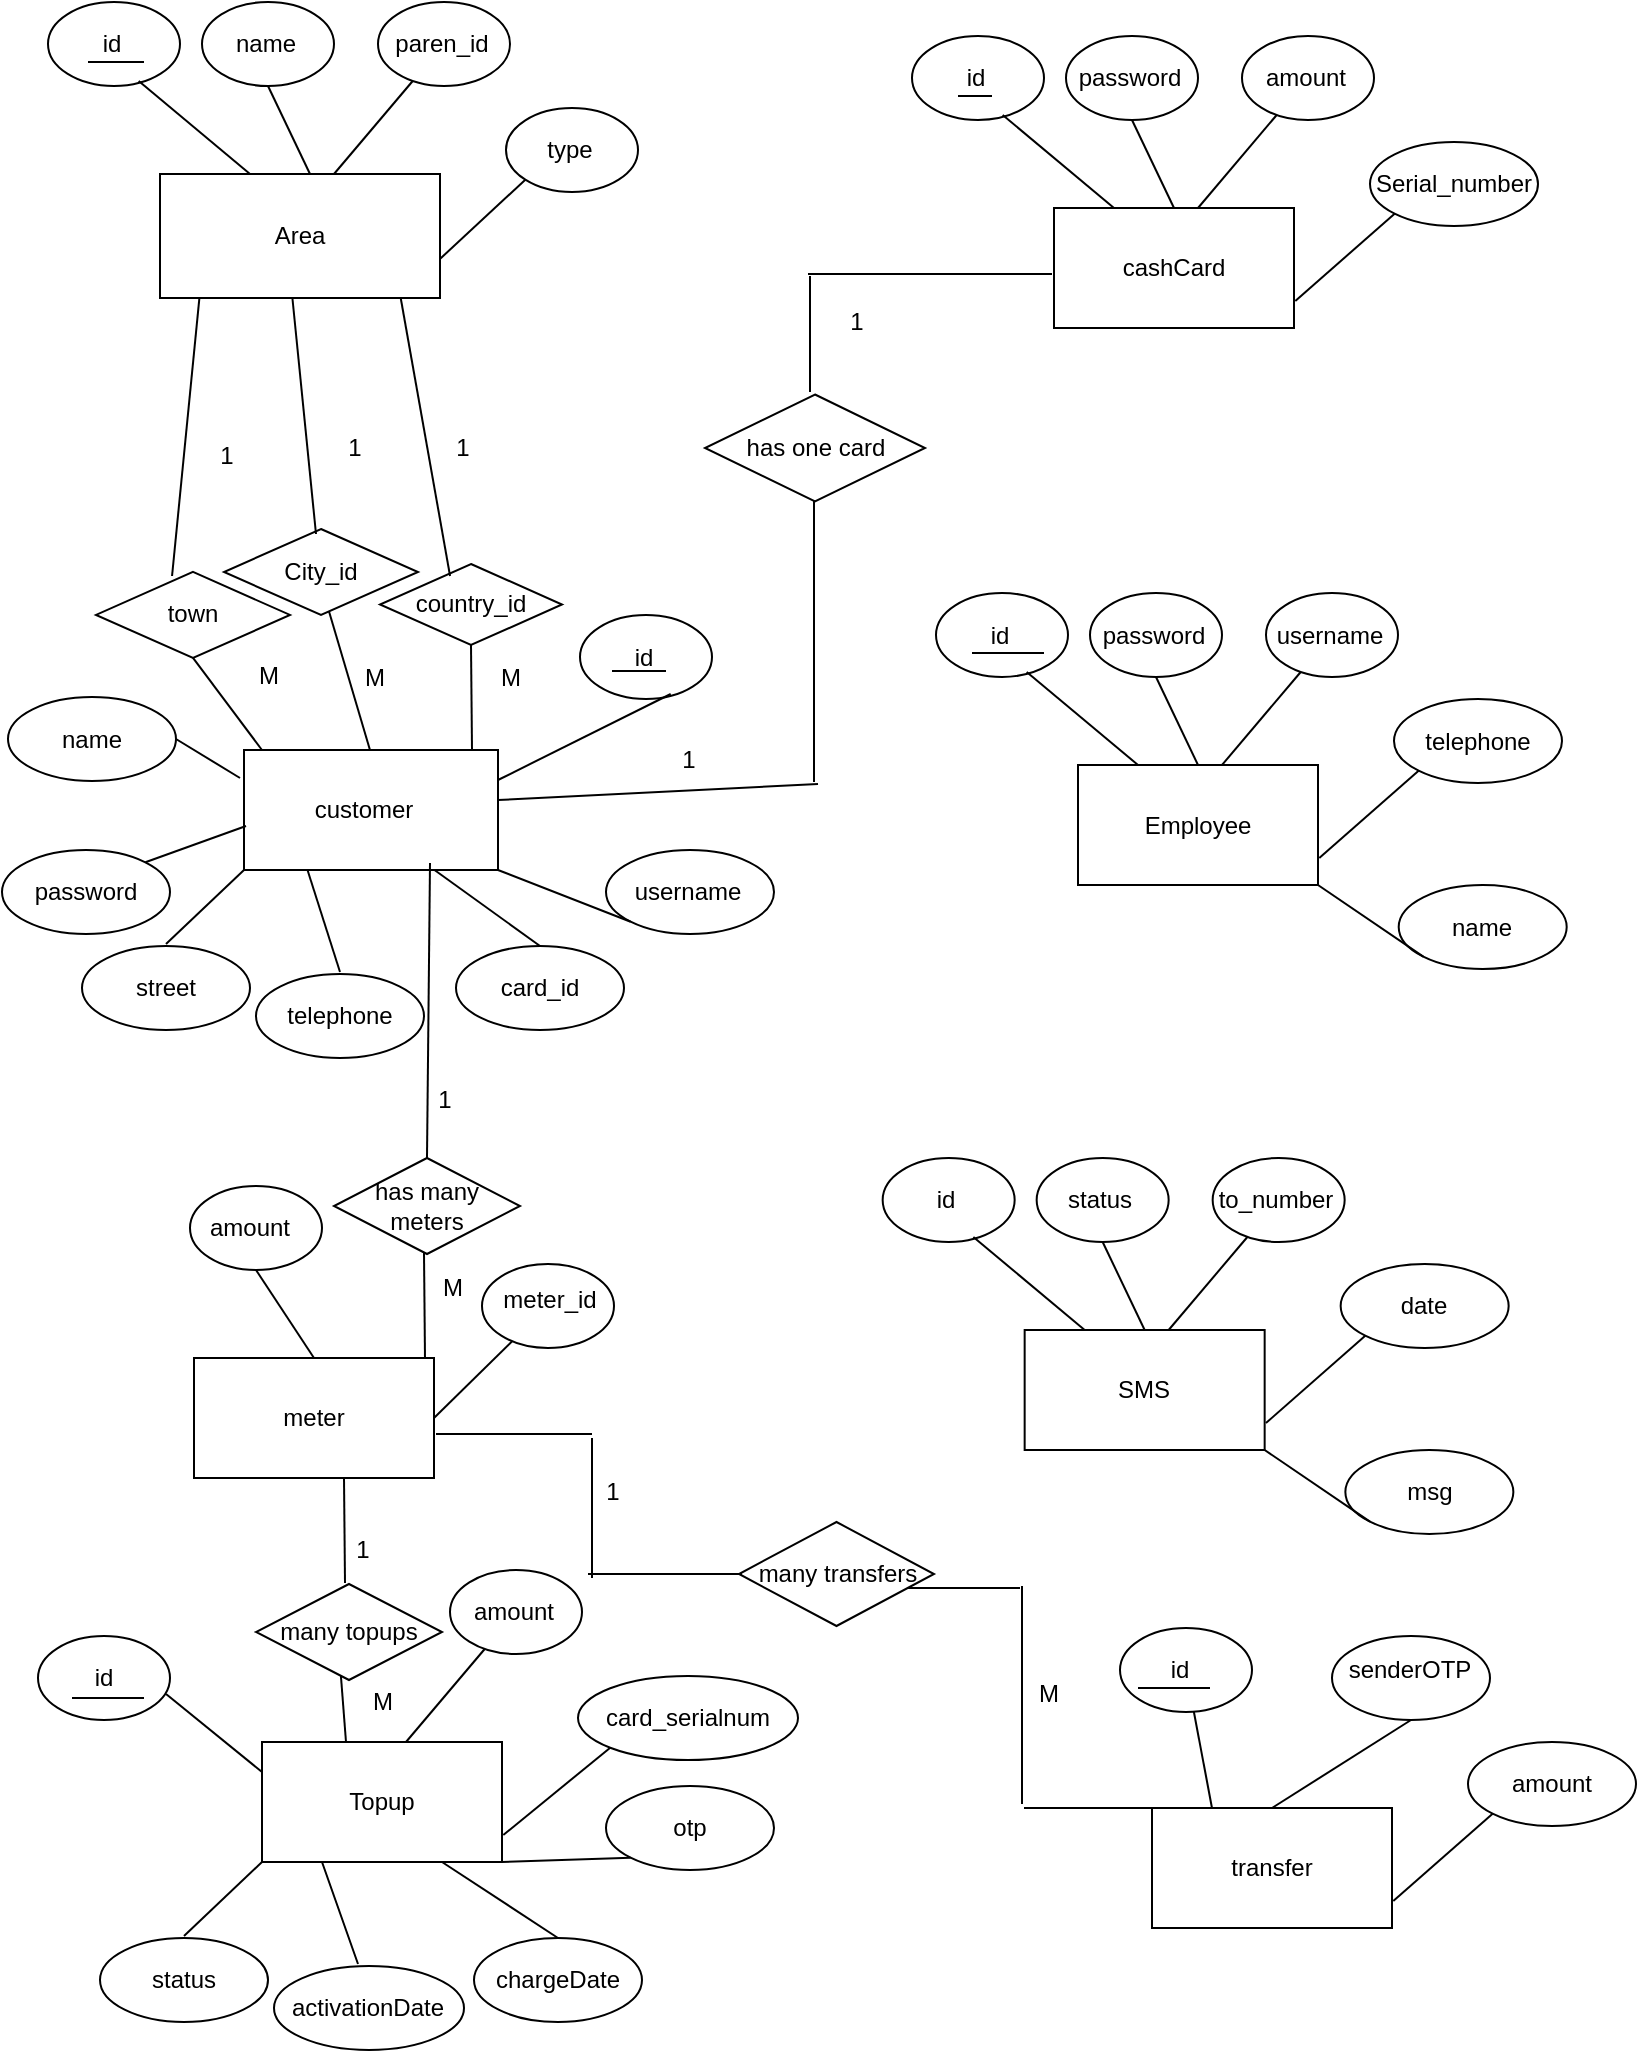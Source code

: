 <mxfile version="14.2.9" type="github">
  <diagram id="feRT_Bv8ankwjaCeMuWD" name="Page-1">
    <mxGraphModel dx="868" dy="450" grid="0" gridSize="10" guides="1" tooltips="1" connect="1" arrows="1" fold="1" page="1" pageScale="1" pageWidth="850" pageHeight="1100" math="0" shadow="0">
      <root>
        <mxCell id="0" />
        <mxCell id="1" parent="0" />
        <mxCell id="7X9WFguHcZWcBJbjp-pj-3" value="" style="ellipse;whiteSpace=wrap;html=1;" parent="1" vertex="1">
          <mxGeometry x="36" y="36" width="66" height="42" as="geometry" />
        </mxCell>
        <mxCell id="7X9WFguHcZWcBJbjp-pj-4" value="id" style="text;html=1;strokeColor=none;fillColor=none;align=center;verticalAlign=middle;whiteSpace=wrap;rounded=0;fontStyle=0" parent="1" vertex="1">
          <mxGeometry x="48" y="47" width="40" height="20" as="geometry" />
        </mxCell>
        <mxCell id="7X9WFguHcZWcBJbjp-pj-5" value="" style="ellipse;whiteSpace=wrap;html=1;" parent="1" vertex="1">
          <mxGeometry x="113" y="36" width="66" height="42" as="geometry" />
        </mxCell>
        <mxCell id="7X9WFguHcZWcBJbjp-pj-6" value="name" style="text;html=1;strokeColor=none;fillColor=none;align=center;verticalAlign=middle;whiteSpace=wrap;rounded=0;" parent="1" vertex="1">
          <mxGeometry x="125" y="47" width="40" height="20" as="geometry" />
        </mxCell>
        <mxCell id="7X9WFguHcZWcBJbjp-pj-7" value="" style="ellipse;whiteSpace=wrap;html=1;" parent="1" vertex="1">
          <mxGeometry x="201" y="36" width="66" height="42" as="geometry" />
        </mxCell>
        <mxCell id="7X9WFguHcZWcBJbjp-pj-8" value="paren_id" style="text;html=1;strokeColor=none;fillColor=none;align=center;verticalAlign=middle;whiteSpace=wrap;rounded=0;" parent="1" vertex="1">
          <mxGeometry x="213" y="47" width="40" height="20" as="geometry" />
        </mxCell>
        <mxCell id="7X9WFguHcZWcBJbjp-pj-9" value="" style="ellipse;whiteSpace=wrap;html=1;" parent="1" vertex="1">
          <mxGeometry x="265" y="89" width="66" height="42" as="geometry" />
        </mxCell>
        <mxCell id="7X9WFguHcZWcBJbjp-pj-10" value="type" style="text;html=1;strokeColor=none;fillColor=none;align=center;verticalAlign=middle;whiteSpace=wrap;rounded=0;" parent="1" vertex="1">
          <mxGeometry x="277" y="100" width="40" height="20" as="geometry" />
        </mxCell>
        <mxCell id="7X9WFguHcZWcBJbjp-pj-15" value="" style="endArrow=none;html=1;" parent="1" target="7X9WFguHcZWcBJbjp-pj-7" edge="1">
          <mxGeometry width="50" height="50" relative="1" as="geometry">
            <mxPoint x="179" y="122" as="sourcePoint" />
            <mxPoint x="224" y="77" as="targetPoint" />
          </mxGeometry>
        </mxCell>
        <mxCell id="7X9WFguHcZWcBJbjp-pj-16" value="" style="endArrow=none;html=1;entryX=0;entryY=1;entryDx=0;entryDy=0;" parent="1" target="7X9WFguHcZWcBJbjp-pj-9" edge="1">
          <mxGeometry width="50" height="50" relative="1" as="geometry">
            <mxPoint x="227.65" y="168.51" as="sourcePoint" />
            <mxPoint x="267" y="122" as="targetPoint" />
          </mxGeometry>
        </mxCell>
        <mxCell id="7X9WFguHcZWcBJbjp-pj-17" value="" style="endArrow=none;html=1;exitX=0.5;exitY=0;exitDx=0;exitDy=0;entryX=0.5;entryY=1;entryDx=0;entryDy=0;" parent="1" target="7X9WFguHcZWcBJbjp-pj-5" edge="1">
          <mxGeometry width="50" height="50" relative="1" as="geometry">
            <mxPoint x="167" y="122" as="sourcePoint" />
            <mxPoint x="135" y="86" as="targetPoint" />
          </mxGeometry>
        </mxCell>
        <mxCell id="7X9WFguHcZWcBJbjp-pj-18" value="" style="endArrow=none;html=1;exitX=0.25;exitY=0;exitDx=0;exitDy=0;" parent="1" edge="1">
          <mxGeometry width="50" height="50" relative="1" as="geometry">
            <mxPoint x="137" y="122" as="sourcePoint" />
            <mxPoint x="81.355" y="75.49" as="targetPoint" />
          </mxGeometry>
        </mxCell>
        <mxCell id="7X9WFguHcZWcBJbjp-pj-19" value="" style="rounded=0;whiteSpace=wrap;html=1;" parent="1" vertex="1">
          <mxGeometry x="539" y="139" width="120" height="60" as="geometry" />
        </mxCell>
        <mxCell id="7X9WFguHcZWcBJbjp-pj-20" value="cashCard" style="text;html=1;strokeColor=none;fillColor=none;align=center;verticalAlign=middle;whiteSpace=wrap;rounded=0;" parent="1" vertex="1">
          <mxGeometry x="572" y="154.5" width="54" height="29" as="geometry" />
        </mxCell>
        <mxCell id="7X9WFguHcZWcBJbjp-pj-21" value="" style="ellipse;whiteSpace=wrap;html=1;" parent="1" vertex="1">
          <mxGeometry x="468" y="53" width="66" height="42" as="geometry" />
        </mxCell>
        <mxCell id="7X9WFguHcZWcBJbjp-pj-22" value="id" style="text;html=1;strokeColor=none;fillColor=none;align=center;verticalAlign=middle;whiteSpace=wrap;rounded=0;" parent="1" vertex="1">
          <mxGeometry x="480" y="64" width="40" height="20" as="geometry" />
        </mxCell>
        <mxCell id="7X9WFguHcZWcBJbjp-pj-23" value="" style="ellipse;whiteSpace=wrap;html=1;" parent="1" vertex="1">
          <mxGeometry x="545" y="53" width="66" height="42" as="geometry" />
        </mxCell>
        <mxCell id="7X9WFguHcZWcBJbjp-pj-24" value="password" style="text;html=1;strokeColor=none;fillColor=none;align=center;verticalAlign=middle;whiteSpace=wrap;rounded=0;" parent="1" vertex="1">
          <mxGeometry x="557" y="64" width="40" height="20" as="geometry" />
        </mxCell>
        <mxCell id="7X9WFguHcZWcBJbjp-pj-25" value="" style="ellipse;whiteSpace=wrap;html=1;" parent="1" vertex="1">
          <mxGeometry x="633" y="53" width="66" height="42" as="geometry" />
        </mxCell>
        <mxCell id="7X9WFguHcZWcBJbjp-pj-26" value="amount" style="text;html=1;strokeColor=none;fillColor=none;align=center;verticalAlign=middle;whiteSpace=wrap;rounded=0;" parent="1" vertex="1">
          <mxGeometry x="645" y="64" width="40" height="20" as="geometry" />
        </mxCell>
        <mxCell id="7X9WFguHcZWcBJbjp-pj-27" value="" style="ellipse;whiteSpace=wrap;html=1;" parent="1" vertex="1">
          <mxGeometry x="697" y="106" width="84" height="42" as="geometry" />
        </mxCell>
        <mxCell id="7X9WFguHcZWcBJbjp-pj-28" value="Serial_number" style="text;html=1;strokeColor=none;fillColor=none;align=center;verticalAlign=middle;whiteSpace=wrap;rounded=0;" parent="1" vertex="1">
          <mxGeometry x="719" y="117" width="40" height="20" as="geometry" />
        </mxCell>
        <mxCell id="7X9WFguHcZWcBJbjp-pj-29" value="" style="endArrow=none;html=1;" parent="1" target="7X9WFguHcZWcBJbjp-pj-25" edge="1">
          <mxGeometry width="50" height="50" relative="1" as="geometry">
            <mxPoint x="611" y="139" as="sourcePoint" />
            <mxPoint x="656" y="94" as="targetPoint" />
          </mxGeometry>
        </mxCell>
        <mxCell id="7X9WFguHcZWcBJbjp-pj-30" value="" style="endArrow=none;html=1;entryX=0;entryY=1;entryDx=0;entryDy=0;" parent="1" target="7X9WFguHcZWcBJbjp-pj-27" edge="1">
          <mxGeometry width="50" height="50" relative="1" as="geometry">
            <mxPoint x="659.65" y="185.51" as="sourcePoint" />
            <mxPoint x="699" y="139" as="targetPoint" />
          </mxGeometry>
        </mxCell>
        <mxCell id="7X9WFguHcZWcBJbjp-pj-31" value="" style="endArrow=none;html=1;exitX=0.5;exitY=0;exitDx=0;exitDy=0;entryX=0.5;entryY=1;entryDx=0;entryDy=0;" parent="1" source="7X9WFguHcZWcBJbjp-pj-19" target="7X9WFguHcZWcBJbjp-pj-23" edge="1">
          <mxGeometry width="50" height="50" relative="1" as="geometry">
            <mxPoint x="553" y="141.51" as="sourcePoint" />
            <mxPoint x="567" y="103" as="targetPoint" />
          </mxGeometry>
        </mxCell>
        <mxCell id="7X9WFguHcZWcBJbjp-pj-32" value="" style="endArrow=none;html=1;exitX=0.25;exitY=0;exitDx=0;exitDy=0;" parent="1" source="7X9WFguHcZWcBJbjp-pj-19" edge="1">
          <mxGeometry width="50" height="50" relative="1" as="geometry">
            <mxPoint x="474" y="139" as="sourcePoint" />
            <mxPoint x="513.355" y="92.49" as="targetPoint" />
          </mxGeometry>
        </mxCell>
        <mxCell id="7X9WFguHcZWcBJbjp-pj-33" value="" style="rounded=0;whiteSpace=wrap;html=1;" parent="1" vertex="1">
          <mxGeometry x="134" y="410" width="127" height="60" as="geometry" />
        </mxCell>
        <mxCell id="7X9WFguHcZWcBJbjp-pj-34" value="customer" style="text;html=1;strokeColor=none;fillColor=none;align=center;verticalAlign=middle;whiteSpace=wrap;rounded=0;" parent="1" vertex="1">
          <mxGeometry x="167" y="425.5" width="54" height="29" as="geometry" />
        </mxCell>
        <mxCell id="7X9WFguHcZWcBJbjp-pj-49" value="" style="ellipse;whiteSpace=wrap;html=1;" parent="1" vertex="1">
          <mxGeometry x="315" y="460" width="84" height="42" as="geometry" />
        </mxCell>
        <mxCell id="7X9WFguHcZWcBJbjp-pj-50" value="username" style="text;html=1;strokeColor=none;fillColor=none;align=center;verticalAlign=middle;whiteSpace=wrap;rounded=0;" parent="1" vertex="1">
          <mxGeometry x="336" y="471" width="40" height="20" as="geometry" />
        </mxCell>
        <mxCell id="7X9WFguHcZWcBJbjp-pj-51" value="" style="endArrow=none;html=1;entryX=0;entryY=1;entryDx=0;entryDy=0;exitX=1;exitY=1;exitDx=0;exitDy=0;" parent="1" source="7X9WFguHcZWcBJbjp-pj-33" target="7X9WFguHcZWcBJbjp-pj-49" edge="1">
          <mxGeometry width="50" height="50" relative="1" as="geometry">
            <mxPoint x="261.0" y="534.01" as="sourcePoint" />
            <mxPoint x="300.35" y="487.5" as="targetPoint" />
          </mxGeometry>
        </mxCell>
        <mxCell id="7X9WFguHcZWcBJbjp-pj-52" value="" style="ellipse;whiteSpace=wrap;html=1;" parent="1" vertex="1">
          <mxGeometry x="240" y="508" width="84" height="42" as="geometry" />
        </mxCell>
        <mxCell id="7X9WFguHcZWcBJbjp-pj-53" value="card_id" style="text;html=1;strokeColor=none;fillColor=none;align=center;verticalAlign=middle;whiteSpace=wrap;rounded=0;" parent="1" vertex="1">
          <mxGeometry x="262" y="519" width="40" height="20" as="geometry" />
        </mxCell>
        <mxCell id="7X9WFguHcZWcBJbjp-pj-54" value="" style="endArrow=none;html=1;entryX=0.5;entryY=0;entryDx=0;entryDy=0;exitX=0.75;exitY=1;exitDx=0;exitDy=0;" parent="1" source="7X9WFguHcZWcBJbjp-pj-33" target="7X9WFguHcZWcBJbjp-pj-52" edge="1">
          <mxGeometry width="50" height="50" relative="1" as="geometry">
            <mxPoint x="129.0" y="587.51" as="sourcePoint" />
            <mxPoint x="168.35" y="541" as="targetPoint" />
          </mxGeometry>
        </mxCell>
        <mxCell id="7X9WFguHcZWcBJbjp-pj-55" value="" style="ellipse;whiteSpace=wrap;html=1;" parent="1" vertex="1">
          <mxGeometry x="140" y="522" width="84" height="42" as="geometry" />
        </mxCell>
        <mxCell id="7X9WFguHcZWcBJbjp-pj-56" value="telephone" style="text;html=1;strokeColor=none;fillColor=none;align=center;verticalAlign=middle;whiteSpace=wrap;rounded=0;" parent="1" vertex="1">
          <mxGeometry x="162" y="533" width="40" height="20" as="geometry" />
        </mxCell>
        <mxCell id="7X9WFguHcZWcBJbjp-pj-57" value="" style="endArrow=none;html=1;exitX=0.25;exitY=1;exitDx=0;exitDy=0;" parent="1" source="7X9WFguHcZWcBJbjp-pj-33" edge="1">
          <mxGeometry width="50" height="50" relative="1" as="geometry">
            <mxPoint x="43.65" y="565.01" as="sourcePoint" />
            <mxPoint x="182" y="521" as="targetPoint" />
          </mxGeometry>
        </mxCell>
        <mxCell id="7X9WFguHcZWcBJbjp-pj-58" value="" style="ellipse;whiteSpace=wrap;html=1;" parent="1" vertex="1">
          <mxGeometry x="53" y="508" width="84" height="42" as="geometry" />
        </mxCell>
        <mxCell id="7X9WFguHcZWcBJbjp-pj-59" value="street" style="text;html=1;strokeColor=none;fillColor=none;align=center;verticalAlign=middle;whiteSpace=wrap;rounded=0;" parent="1" vertex="1">
          <mxGeometry x="75" y="519" width="40" height="20" as="geometry" />
        </mxCell>
        <mxCell id="7X9WFguHcZWcBJbjp-pj-60" value="" style="endArrow=none;html=1;exitX=0;exitY=1;exitDx=0;exitDy=0;" parent="1" source="7X9WFguHcZWcBJbjp-pj-33" edge="1">
          <mxGeometry width="50" height="50" relative="1" as="geometry">
            <mxPoint x="77" y="456" as="sourcePoint" />
            <mxPoint x="95" y="507" as="targetPoint" />
          </mxGeometry>
        </mxCell>
        <mxCell id="7X9WFguHcZWcBJbjp-pj-61" value="" style="ellipse;whiteSpace=wrap;html=1;" parent="1" vertex="1">
          <mxGeometry x="13" y="460" width="84" height="42" as="geometry" />
        </mxCell>
        <mxCell id="7X9WFguHcZWcBJbjp-pj-62" value="password" style="text;html=1;strokeColor=none;fillColor=none;align=center;verticalAlign=middle;whiteSpace=wrap;rounded=0;" parent="1" vertex="1">
          <mxGeometry x="35" y="471" width="40" height="20" as="geometry" />
        </mxCell>
        <mxCell id="7X9WFguHcZWcBJbjp-pj-63" value="" style="endArrow=none;html=1;exitX=0.008;exitY=0.633;exitDx=0;exitDy=0;exitPerimeter=0;entryX=1;entryY=0;entryDx=0;entryDy=0;" parent="1" source="7X9WFguHcZWcBJbjp-pj-33" target="7X9WFguHcZWcBJbjp-pj-61" edge="1">
          <mxGeometry width="50" height="50" relative="1" as="geometry">
            <mxPoint x="37" y="408" as="sourcePoint" />
            <mxPoint x="55" y="459" as="targetPoint" />
          </mxGeometry>
        </mxCell>
        <mxCell id="7X9WFguHcZWcBJbjp-pj-64" value="" style="ellipse;whiteSpace=wrap;html=1;" parent="1" vertex="1">
          <mxGeometry x="16" y="383.5" width="84" height="42" as="geometry" />
        </mxCell>
        <mxCell id="7X9WFguHcZWcBJbjp-pj-65" value="name" style="text;html=1;strokeColor=none;fillColor=none;align=center;verticalAlign=middle;whiteSpace=wrap;rounded=0;" parent="1" vertex="1">
          <mxGeometry x="38" y="394.5" width="40" height="20" as="geometry" />
        </mxCell>
        <mxCell id="7X9WFguHcZWcBJbjp-pj-66" value="" style="endArrow=none;html=1;entryX=1;entryY=0.5;entryDx=0;entryDy=0;" parent="1" target="7X9WFguHcZWcBJbjp-pj-64" edge="1">
          <mxGeometry width="50" height="50" relative="1" as="geometry">
            <mxPoint x="132" y="424" as="sourcePoint" />
            <mxPoint x="65" y="402" as="targetPoint" />
          </mxGeometry>
        </mxCell>
        <mxCell id="7X9WFguHcZWcBJbjp-pj-67" value="" style="rounded=0;whiteSpace=wrap;html=1;" parent="1" vertex="1">
          <mxGeometry x="551" y="417.5" width="120" height="60" as="geometry" />
        </mxCell>
        <mxCell id="7X9WFguHcZWcBJbjp-pj-68" value="Employee" style="text;html=1;strokeColor=none;fillColor=none;align=center;verticalAlign=middle;whiteSpace=wrap;rounded=0;" parent="1" vertex="1">
          <mxGeometry x="584" y="433" width="54" height="29" as="geometry" />
        </mxCell>
        <mxCell id="7X9WFguHcZWcBJbjp-pj-69" value="" style="ellipse;whiteSpace=wrap;html=1;" parent="1" vertex="1">
          <mxGeometry x="480" y="331.5" width="66" height="42" as="geometry" />
        </mxCell>
        <mxCell id="7X9WFguHcZWcBJbjp-pj-70" value="id" style="text;html=1;strokeColor=none;fillColor=none;align=center;verticalAlign=middle;whiteSpace=wrap;rounded=0;" parent="1" vertex="1">
          <mxGeometry x="492" y="342.5" width="40" height="20" as="geometry" />
        </mxCell>
        <mxCell id="7X9WFguHcZWcBJbjp-pj-71" value="" style="ellipse;whiteSpace=wrap;html=1;" parent="1" vertex="1">
          <mxGeometry x="557" y="331.5" width="66" height="42" as="geometry" />
        </mxCell>
        <mxCell id="7X9WFguHcZWcBJbjp-pj-72" value="password" style="text;html=1;strokeColor=none;fillColor=none;align=center;verticalAlign=middle;whiteSpace=wrap;rounded=0;" parent="1" vertex="1">
          <mxGeometry x="569" y="342.5" width="40" height="20" as="geometry" />
        </mxCell>
        <mxCell id="7X9WFguHcZWcBJbjp-pj-73" value="" style="ellipse;whiteSpace=wrap;html=1;" parent="1" vertex="1">
          <mxGeometry x="645" y="331.5" width="66" height="42" as="geometry" />
        </mxCell>
        <mxCell id="7X9WFguHcZWcBJbjp-pj-74" value="username" style="text;html=1;strokeColor=none;fillColor=none;align=center;verticalAlign=middle;whiteSpace=wrap;rounded=0;" parent="1" vertex="1">
          <mxGeometry x="657" y="342.5" width="40" height="20" as="geometry" />
        </mxCell>
        <mxCell id="7X9WFguHcZWcBJbjp-pj-75" value="" style="ellipse;whiteSpace=wrap;html=1;" parent="1" vertex="1">
          <mxGeometry x="709" y="384.5" width="84" height="42" as="geometry" />
        </mxCell>
        <mxCell id="7X9WFguHcZWcBJbjp-pj-76" value="telephone" style="text;html=1;strokeColor=none;fillColor=none;align=center;verticalAlign=middle;whiteSpace=wrap;rounded=0;" parent="1" vertex="1">
          <mxGeometry x="731" y="395.5" width="40" height="20" as="geometry" />
        </mxCell>
        <mxCell id="7X9WFguHcZWcBJbjp-pj-77" value="" style="endArrow=none;html=1;" parent="1" target="7X9WFguHcZWcBJbjp-pj-73" edge="1">
          <mxGeometry width="50" height="50" relative="1" as="geometry">
            <mxPoint x="623" y="417.5" as="sourcePoint" />
            <mxPoint x="668" y="372.5" as="targetPoint" />
          </mxGeometry>
        </mxCell>
        <mxCell id="7X9WFguHcZWcBJbjp-pj-78" value="" style="endArrow=none;html=1;entryX=0;entryY=1;entryDx=0;entryDy=0;" parent="1" target="7X9WFguHcZWcBJbjp-pj-75" edge="1">
          <mxGeometry width="50" height="50" relative="1" as="geometry">
            <mxPoint x="671.65" y="464.01" as="sourcePoint" />
            <mxPoint x="711" y="417.5" as="targetPoint" />
          </mxGeometry>
        </mxCell>
        <mxCell id="7X9WFguHcZWcBJbjp-pj-79" value="" style="endArrow=none;html=1;exitX=0.5;exitY=0;exitDx=0;exitDy=0;entryX=0.5;entryY=1;entryDx=0;entryDy=0;" parent="1" source="7X9WFguHcZWcBJbjp-pj-67" target="7X9WFguHcZWcBJbjp-pj-71" edge="1">
          <mxGeometry width="50" height="50" relative="1" as="geometry">
            <mxPoint x="565" y="420.01" as="sourcePoint" />
            <mxPoint x="579" y="381.5" as="targetPoint" />
          </mxGeometry>
        </mxCell>
        <mxCell id="7X9WFguHcZWcBJbjp-pj-80" value="" style="endArrow=none;html=1;exitX=0.25;exitY=0;exitDx=0;exitDy=0;" parent="1" source="7X9WFguHcZWcBJbjp-pj-67" edge="1">
          <mxGeometry width="50" height="50" relative="1" as="geometry">
            <mxPoint x="486" y="417.5" as="sourcePoint" />
            <mxPoint x="525.355" y="370.99" as="targetPoint" />
          </mxGeometry>
        </mxCell>
        <mxCell id="7X9WFguHcZWcBJbjp-pj-81" value="" style="ellipse;whiteSpace=wrap;html=1;" parent="1" vertex="1">
          <mxGeometry x="711.35" y="477.5" width="84" height="42" as="geometry" />
        </mxCell>
        <mxCell id="7X9WFguHcZWcBJbjp-pj-82" value="name" style="text;html=1;strokeColor=none;fillColor=none;align=center;verticalAlign=middle;whiteSpace=wrap;rounded=0;" parent="1" vertex="1">
          <mxGeometry x="733.35" y="488.5" width="40" height="20" as="geometry" />
        </mxCell>
        <mxCell id="7X9WFguHcZWcBJbjp-pj-83" value="" style="endArrow=none;html=1;entryX=0;entryY=1;entryDx=0;entryDy=0;exitX=1;exitY=1;exitDx=0;exitDy=0;" parent="1" source="7X9WFguHcZWcBJbjp-pj-67" target="7X9WFguHcZWcBJbjp-pj-81" edge="1">
          <mxGeometry width="50" height="50" relative="1" as="geometry">
            <mxPoint x="674.0" y="557.01" as="sourcePoint" />
            <mxPoint x="713.35" y="510.5" as="targetPoint" />
          </mxGeometry>
        </mxCell>
        <mxCell id="7X9WFguHcZWcBJbjp-pj-85" value="" style="rounded=0;whiteSpace=wrap;html=1;" parent="1" vertex="1">
          <mxGeometry x="109" y="714" width="120" height="60" as="geometry" />
        </mxCell>
        <mxCell id="7X9WFguHcZWcBJbjp-pj-86" value="meter" style="text;html=1;strokeColor=none;fillColor=none;align=center;verticalAlign=middle;whiteSpace=wrap;rounded=0;" parent="1" vertex="1">
          <mxGeometry x="142" y="729.5" width="54" height="29" as="geometry" />
        </mxCell>
        <mxCell id="7X9WFguHcZWcBJbjp-pj-89" value="" style="ellipse;whiteSpace=wrap;html=1;" parent="1" vertex="1">
          <mxGeometry x="107" y="628" width="66" height="42" as="geometry" />
        </mxCell>
        <mxCell id="7X9WFguHcZWcBJbjp-pj-90" value="amount" style="text;html=1;strokeColor=none;fillColor=none;align=center;verticalAlign=middle;whiteSpace=wrap;rounded=0;" parent="1" vertex="1">
          <mxGeometry x="117" y="639" width="40" height="20" as="geometry" />
        </mxCell>
        <mxCell id="7X9WFguHcZWcBJbjp-pj-91" value="" style="ellipse;whiteSpace=wrap;html=1;" parent="1" vertex="1">
          <mxGeometry x="253" y="667" width="66" height="42" as="geometry" />
        </mxCell>
        <mxCell id="7X9WFguHcZWcBJbjp-pj-92" value="meter_id" style="text;html=1;strokeColor=none;fillColor=none;align=center;verticalAlign=middle;whiteSpace=wrap;rounded=0;" parent="1" vertex="1">
          <mxGeometry x="267" y="675" width="40" height="20" as="geometry" />
        </mxCell>
        <mxCell id="7X9WFguHcZWcBJbjp-pj-95" value="" style="endArrow=none;html=1;exitX=1;exitY=0.5;exitDx=0;exitDy=0;" parent="1" source="7X9WFguHcZWcBJbjp-pj-85" target="7X9WFguHcZWcBJbjp-pj-91" edge="1">
          <mxGeometry width="50" height="50" relative="1" as="geometry">
            <mxPoint x="181" y="714" as="sourcePoint" />
            <mxPoint x="226" y="669" as="targetPoint" />
          </mxGeometry>
        </mxCell>
        <mxCell id="7X9WFguHcZWcBJbjp-pj-97" value="" style="endArrow=none;html=1;exitX=0.5;exitY=0;exitDx=0;exitDy=0;entryX=0.5;entryY=1;entryDx=0;entryDy=0;" parent="1" source="7X9WFguHcZWcBJbjp-pj-85" target="7X9WFguHcZWcBJbjp-pj-89" edge="1">
          <mxGeometry width="50" height="50" relative="1" as="geometry">
            <mxPoint x="123" y="716.51" as="sourcePoint" />
            <mxPoint x="137" y="678" as="targetPoint" />
          </mxGeometry>
        </mxCell>
        <mxCell id="7X9WFguHcZWcBJbjp-pj-99" value="" style="rounded=0;whiteSpace=wrap;html=1;" parent="1" vertex="1">
          <mxGeometry x="524.33" y="700" width="120" height="60" as="geometry" />
        </mxCell>
        <mxCell id="7X9WFguHcZWcBJbjp-pj-100" value="SMS" style="text;html=1;strokeColor=none;fillColor=none;align=center;verticalAlign=middle;whiteSpace=wrap;rounded=0;" parent="1" vertex="1">
          <mxGeometry x="557.33" y="715.5" width="54" height="29" as="geometry" />
        </mxCell>
        <mxCell id="7X9WFguHcZWcBJbjp-pj-101" value="" style="ellipse;whiteSpace=wrap;html=1;" parent="1" vertex="1">
          <mxGeometry x="453.33" y="614" width="66" height="42" as="geometry" />
        </mxCell>
        <mxCell id="7X9WFguHcZWcBJbjp-pj-102" value="id" style="text;html=1;strokeColor=none;fillColor=none;align=center;verticalAlign=middle;whiteSpace=wrap;rounded=0;" parent="1" vertex="1">
          <mxGeometry x="465.33" y="625" width="40" height="20" as="geometry" />
        </mxCell>
        <mxCell id="7X9WFguHcZWcBJbjp-pj-103" value="" style="ellipse;whiteSpace=wrap;html=1;" parent="1" vertex="1">
          <mxGeometry x="530.33" y="614" width="66" height="42" as="geometry" />
        </mxCell>
        <mxCell id="7X9WFguHcZWcBJbjp-pj-104" value="status" style="text;html=1;strokeColor=none;fillColor=none;align=center;verticalAlign=middle;whiteSpace=wrap;rounded=0;" parent="1" vertex="1">
          <mxGeometry x="542.33" y="625" width="40" height="20" as="geometry" />
        </mxCell>
        <mxCell id="7X9WFguHcZWcBJbjp-pj-105" value="" style="ellipse;whiteSpace=wrap;html=1;" parent="1" vertex="1">
          <mxGeometry x="618.33" y="614" width="66" height="42" as="geometry" />
        </mxCell>
        <mxCell id="7X9WFguHcZWcBJbjp-pj-106" value="to_number" style="text;html=1;strokeColor=none;fillColor=none;align=center;verticalAlign=middle;whiteSpace=wrap;rounded=0;" parent="1" vertex="1">
          <mxGeometry x="630.33" y="625" width="40" height="20" as="geometry" />
        </mxCell>
        <mxCell id="7X9WFguHcZWcBJbjp-pj-107" value="" style="ellipse;whiteSpace=wrap;html=1;" parent="1" vertex="1">
          <mxGeometry x="682.33" y="667" width="84" height="42" as="geometry" />
        </mxCell>
        <mxCell id="7X9WFguHcZWcBJbjp-pj-108" value="date" style="text;html=1;strokeColor=none;fillColor=none;align=center;verticalAlign=middle;whiteSpace=wrap;rounded=0;" parent="1" vertex="1">
          <mxGeometry x="704.33" y="678" width="40" height="20" as="geometry" />
        </mxCell>
        <mxCell id="7X9WFguHcZWcBJbjp-pj-109" value="" style="endArrow=none;html=1;" parent="1" target="7X9WFguHcZWcBJbjp-pj-105" edge="1">
          <mxGeometry width="50" height="50" relative="1" as="geometry">
            <mxPoint x="596.33" y="700" as="sourcePoint" />
            <mxPoint x="641.33" y="655" as="targetPoint" />
          </mxGeometry>
        </mxCell>
        <mxCell id="7X9WFguHcZWcBJbjp-pj-110" value="" style="endArrow=none;html=1;entryX=0;entryY=1;entryDx=0;entryDy=0;" parent="1" target="7X9WFguHcZWcBJbjp-pj-107" edge="1">
          <mxGeometry width="50" height="50" relative="1" as="geometry">
            <mxPoint x="644.98" y="746.51" as="sourcePoint" />
            <mxPoint x="684.33" y="700" as="targetPoint" />
          </mxGeometry>
        </mxCell>
        <mxCell id="7X9WFguHcZWcBJbjp-pj-111" value="" style="endArrow=none;html=1;exitX=0.5;exitY=0;exitDx=0;exitDy=0;entryX=0.5;entryY=1;entryDx=0;entryDy=0;" parent="1" source="7X9WFguHcZWcBJbjp-pj-99" target="7X9WFguHcZWcBJbjp-pj-103" edge="1">
          <mxGeometry width="50" height="50" relative="1" as="geometry">
            <mxPoint x="538.33" y="702.51" as="sourcePoint" />
            <mxPoint x="552.33" y="664" as="targetPoint" />
          </mxGeometry>
        </mxCell>
        <mxCell id="7X9WFguHcZWcBJbjp-pj-112" value="" style="endArrow=none;html=1;exitX=0.25;exitY=0;exitDx=0;exitDy=0;" parent="1" source="7X9WFguHcZWcBJbjp-pj-99" edge="1">
          <mxGeometry width="50" height="50" relative="1" as="geometry">
            <mxPoint x="459.33" y="700" as="sourcePoint" />
            <mxPoint x="498.685" y="653.49" as="targetPoint" />
          </mxGeometry>
        </mxCell>
        <mxCell id="7X9WFguHcZWcBJbjp-pj-113" value="" style="ellipse;whiteSpace=wrap;html=1;" parent="1" vertex="1">
          <mxGeometry x="684.68" y="760" width="84" height="42" as="geometry" />
        </mxCell>
        <mxCell id="7X9WFguHcZWcBJbjp-pj-114" value="msg" style="text;html=1;strokeColor=none;fillColor=none;align=center;verticalAlign=middle;whiteSpace=wrap;rounded=0;" parent="1" vertex="1">
          <mxGeometry x="706.68" y="771" width="40" height="20" as="geometry" />
        </mxCell>
        <mxCell id="7X9WFguHcZWcBJbjp-pj-115" value="" style="endArrow=none;html=1;entryX=0;entryY=1;entryDx=0;entryDy=0;exitX=1;exitY=1;exitDx=0;exitDy=0;" parent="1" source="7X9WFguHcZWcBJbjp-pj-99" target="7X9WFguHcZWcBJbjp-pj-113" edge="1">
          <mxGeometry width="50" height="50" relative="1" as="geometry">
            <mxPoint x="647.33" y="839.51" as="sourcePoint" />
            <mxPoint x="686.68" y="793" as="targetPoint" />
          </mxGeometry>
        </mxCell>
        <mxCell id="7X9WFguHcZWcBJbjp-pj-116" value="" style="rounded=0;whiteSpace=wrap;html=1;" parent="1" vertex="1">
          <mxGeometry x="143" y="906" width="120" height="60" as="geometry" />
        </mxCell>
        <mxCell id="7X9WFguHcZWcBJbjp-pj-117" value="Topup" style="text;html=1;strokeColor=none;fillColor=none;align=center;verticalAlign=middle;whiteSpace=wrap;rounded=0;" parent="1" vertex="1">
          <mxGeometry x="176" y="921.5" width="54" height="29" as="geometry" />
        </mxCell>
        <mxCell id="7X9WFguHcZWcBJbjp-pj-118" value="" style="ellipse;whiteSpace=wrap;html=1;" parent="1" vertex="1">
          <mxGeometry x="31" y="853" width="66" height="42" as="geometry" />
        </mxCell>
        <mxCell id="7X9WFguHcZWcBJbjp-pj-119" value="id" style="text;html=1;strokeColor=none;fillColor=none;align=center;verticalAlign=middle;whiteSpace=wrap;rounded=0;" parent="1" vertex="1">
          <mxGeometry x="44" y="864" width="40" height="20" as="geometry" />
        </mxCell>
        <mxCell id="7X9WFguHcZWcBJbjp-pj-122" value="" style="ellipse;whiteSpace=wrap;html=1;" parent="1" vertex="1">
          <mxGeometry x="237" y="820" width="66" height="42" as="geometry" />
        </mxCell>
        <mxCell id="7X9WFguHcZWcBJbjp-pj-123" value="amount" style="text;html=1;strokeColor=none;fillColor=none;align=center;verticalAlign=middle;whiteSpace=wrap;rounded=0;" parent="1" vertex="1">
          <mxGeometry x="249" y="831" width="40" height="20" as="geometry" />
        </mxCell>
        <mxCell id="7X9WFguHcZWcBJbjp-pj-124" value="" style="ellipse;whiteSpace=wrap;html=1;" parent="1" vertex="1">
          <mxGeometry x="301" y="873" width="110" height="42" as="geometry" />
        </mxCell>
        <mxCell id="7X9WFguHcZWcBJbjp-pj-125" value="card_serialnum" style="text;html=1;strokeColor=none;fillColor=none;align=center;verticalAlign=middle;whiteSpace=wrap;rounded=0;" parent="1" vertex="1">
          <mxGeometry x="336" y="884" width="40" height="20" as="geometry" />
        </mxCell>
        <mxCell id="7X9WFguHcZWcBJbjp-pj-126" value="" style="endArrow=none;html=1;" parent="1" target="7X9WFguHcZWcBJbjp-pj-122" edge="1">
          <mxGeometry width="50" height="50" relative="1" as="geometry">
            <mxPoint x="215" y="906" as="sourcePoint" />
            <mxPoint x="260" y="861" as="targetPoint" />
          </mxGeometry>
        </mxCell>
        <mxCell id="7X9WFguHcZWcBJbjp-pj-127" value="" style="endArrow=none;html=1;entryX=0;entryY=1;entryDx=0;entryDy=0;" parent="1" target="7X9WFguHcZWcBJbjp-pj-124" edge="1">
          <mxGeometry width="50" height="50" relative="1" as="geometry">
            <mxPoint x="263.65" y="952.51" as="sourcePoint" />
            <mxPoint x="303" y="906" as="targetPoint" />
          </mxGeometry>
        </mxCell>
        <mxCell id="7X9WFguHcZWcBJbjp-pj-128" value="" style="endArrow=none;html=1;exitX=0.35;exitY=0;exitDx=0;exitDy=0;exitPerimeter=0;" parent="1" source="7X9WFguHcZWcBJbjp-pj-116" edge="1">
          <mxGeometry width="50" height="50" relative="1" as="geometry">
            <mxPoint x="157" y="908.51" as="sourcePoint" />
            <mxPoint x="182" y="867" as="targetPoint" />
          </mxGeometry>
        </mxCell>
        <mxCell id="7X9WFguHcZWcBJbjp-pj-129" value="" style="endArrow=none;html=1;exitX=0;exitY=0.25;exitDx=0;exitDy=0;entryX=0.97;entryY=0.69;entryDx=0;entryDy=0;entryPerimeter=0;" parent="1" source="7X9WFguHcZWcBJbjp-pj-116" target="7X9WFguHcZWcBJbjp-pj-118" edge="1">
          <mxGeometry width="50" height="50" relative="1" as="geometry">
            <mxPoint x="78" y="906" as="sourcePoint" />
            <mxPoint x="117.355" y="859.49" as="targetPoint" />
          </mxGeometry>
        </mxCell>
        <mxCell id="7X9WFguHcZWcBJbjp-pj-130" value="" style="ellipse;whiteSpace=wrap;html=1;" parent="1" vertex="1">
          <mxGeometry x="315" y="928" width="84" height="42" as="geometry" />
        </mxCell>
        <mxCell id="7X9WFguHcZWcBJbjp-pj-131" value="otp" style="text;html=1;strokeColor=none;fillColor=none;align=center;verticalAlign=middle;whiteSpace=wrap;rounded=0;" parent="1" vertex="1">
          <mxGeometry x="337" y="939" width="40" height="20" as="geometry" />
        </mxCell>
        <mxCell id="7X9WFguHcZWcBJbjp-pj-132" value="" style="endArrow=none;html=1;entryX=0;entryY=1;entryDx=0;entryDy=0;exitX=1;exitY=1;exitDx=0;exitDy=0;" parent="1" source="7X9WFguHcZWcBJbjp-pj-116" target="7X9WFguHcZWcBJbjp-pj-130" edge="1">
          <mxGeometry width="50" height="50" relative="1" as="geometry">
            <mxPoint x="270.0" y="1030.01" as="sourcePoint" />
            <mxPoint x="309.35" y="983.5" as="targetPoint" />
          </mxGeometry>
        </mxCell>
        <mxCell id="7X9WFguHcZWcBJbjp-pj-133" value="" style="ellipse;whiteSpace=wrap;html=1;" parent="1" vertex="1">
          <mxGeometry x="249" y="1004" width="84" height="42" as="geometry" />
        </mxCell>
        <mxCell id="7X9WFguHcZWcBJbjp-pj-134" value="chargeDate" style="text;html=1;strokeColor=none;fillColor=none;align=center;verticalAlign=middle;whiteSpace=wrap;rounded=0;" parent="1" vertex="1">
          <mxGeometry x="271" y="1015" width="40" height="20" as="geometry" />
        </mxCell>
        <mxCell id="7X9WFguHcZWcBJbjp-pj-135" value="" style="endArrow=none;html=1;entryX=0.5;entryY=0;entryDx=0;entryDy=0;exitX=0.75;exitY=1;exitDx=0;exitDy=0;" parent="1" source="7X9WFguHcZWcBJbjp-pj-116" target="7X9WFguHcZWcBJbjp-pj-133" edge="1">
          <mxGeometry width="50" height="50" relative="1" as="geometry">
            <mxPoint x="138.0" y="1083.51" as="sourcePoint" />
            <mxPoint x="177.35" y="1037" as="targetPoint" />
          </mxGeometry>
        </mxCell>
        <mxCell id="7X9WFguHcZWcBJbjp-pj-136" value="" style="ellipse;whiteSpace=wrap;html=1;" parent="1" vertex="1">
          <mxGeometry x="149" y="1018" width="95" height="42" as="geometry" />
        </mxCell>
        <mxCell id="7X9WFguHcZWcBJbjp-pj-137" value="activationDate" style="text;html=1;strokeColor=none;fillColor=none;align=center;verticalAlign=middle;whiteSpace=wrap;rounded=0;" parent="1" vertex="1">
          <mxGeometry x="176" y="1029" width="40" height="20" as="geometry" />
        </mxCell>
        <mxCell id="7X9WFguHcZWcBJbjp-pj-138" value="" style="endArrow=none;html=1;exitX=0.25;exitY=1;exitDx=0;exitDy=0;" parent="1" source="7X9WFguHcZWcBJbjp-pj-116" edge="1">
          <mxGeometry width="50" height="50" relative="1" as="geometry">
            <mxPoint x="52.65" y="1061.01" as="sourcePoint" />
            <mxPoint x="191" y="1017" as="targetPoint" />
          </mxGeometry>
        </mxCell>
        <mxCell id="7X9WFguHcZWcBJbjp-pj-139" value="" style="ellipse;whiteSpace=wrap;html=1;" parent="1" vertex="1">
          <mxGeometry x="62" y="1004" width="84" height="42" as="geometry" />
        </mxCell>
        <mxCell id="7X9WFguHcZWcBJbjp-pj-140" value="status" style="text;html=1;strokeColor=none;fillColor=none;align=center;verticalAlign=middle;whiteSpace=wrap;rounded=0;" parent="1" vertex="1">
          <mxGeometry x="84" y="1015" width="40" height="20" as="geometry" />
        </mxCell>
        <mxCell id="7X9WFguHcZWcBJbjp-pj-141" value="" style="endArrow=none;html=1;exitX=0;exitY=1;exitDx=0;exitDy=0;" parent="1" source="7X9WFguHcZWcBJbjp-pj-116" edge="1">
          <mxGeometry width="50" height="50" relative="1" as="geometry">
            <mxPoint x="86" y="952" as="sourcePoint" />
            <mxPoint x="104" y="1003" as="targetPoint" />
          </mxGeometry>
        </mxCell>
        <mxCell id="7X9WFguHcZWcBJbjp-pj-148" value="" style="rounded=0;whiteSpace=wrap;html=1;" parent="1" vertex="1">
          <mxGeometry x="588" y="939" width="120" height="60" as="geometry" />
        </mxCell>
        <mxCell id="7X9WFguHcZWcBJbjp-pj-149" value="transfer" style="text;html=1;strokeColor=none;fillColor=none;align=center;verticalAlign=middle;whiteSpace=wrap;rounded=0;" parent="1" vertex="1">
          <mxGeometry x="621" y="954.5" width="54" height="29" as="geometry" />
        </mxCell>
        <mxCell id="7X9WFguHcZWcBJbjp-pj-150" value="" style="ellipse;whiteSpace=wrap;html=1;" parent="1" vertex="1">
          <mxGeometry x="572" y="849" width="66" height="42" as="geometry" />
        </mxCell>
        <mxCell id="7X9WFguHcZWcBJbjp-pj-151" value="id" style="text;html=1;strokeColor=none;fillColor=none;align=center;verticalAlign=middle;whiteSpace=wrap;rounded=0;" parent="1" vertex="1">
          <mxGeometry x="582.33" y="860" width="40" height="20" as="geometry" />
        </mxCell>
        <mxCell id="7X9WFguHcZWcBJbjp-pj-152" value="" style="ellipse;whiteSpace=wrap;html=1;" parent="1" vertex="1">
          <mxGeometry x="678" y="853" width="79" height="42" as="geometry" />
        </mxCell>
        <mxCell id="7X9WFguHcZWcBJbjp-pj-153" value="senderOTP" style="text;html=1;strokeColor=none;fillColor=none;align=center;verticalAlign=middle;whiteSpace=wrap;rounded=0;" parent="1" vertex="1">
          <mxGeometry x="697" y="860" width="40" height="20" as="geometry" />
        </mxCell>
        <mxCell id="7X9WFguHcZWcBJbjp-pj-156" value="" style="ellipse;whiteSpace=wrap;html=1;" parent="1" vertex="1">
          <mxGeometry x="746" y="906" width="84" height="42" as="geometry" />
        </mxCell>
        <mxCell id="7X9WFguHcZWcBJbjp-pj-157" value="amount" style="text;html=1;strokeColor=none;fillColor=none;align=center;verticalAlign=middle;whiteSpace=wrap;rounded=0;" parent="1" vertex="1">
          <mxGeometry x="768" y="917" width="40" height="20" as="geometry" />
        </mxCell>
        <mxCell id="7X9WFguHcZWcBJbjp-pj-158" value="" style="endArrow=none;html=1;entryX=0;entryY=0;entryDx=0;entryDy=0;" parent="1" target="7X9WFguHcZWcBJbjp-pj-148" edge="1">
          <mxGeometry width="50" height="50" relative="1" as="geometry">
            <mxPoint x="524" y="939" as="sourcePoint" />
            <mxPoint x="556.355" y="921.5" as="targetPoint" />
          </mxGeometry>
        </mxCell>
        <mxCell id="7X9WFguHcZWcBJbjp-pj-159" value="" style="endArrow=none;html=1;entryX=0;entryY=1;entryDx=0;entryDy=0;" parent="1" target="7X9WFguHcZWcBJbjp-pj-156" edge="1">
          <mxGeometry width="50" height="50" relative="1" as="geometry">
            <mxPoint x="708.65" y="985.51" as="sourcePoint" />
            <mxPoint x="748" y="939" as="targetPoint" />
          </mxGeometry>
        </mxCell>
        <mxCell id="7X9WFguHcZWcBJbjp-pj-160" value="" style="endArrow=none;html=1;exitX=0.5;exitY=0;exitDx=0;exitDy=0;entryX=0.5;entryY=1;entryDx=0;entryDy=0;" parent="1" source="7X9WFguHcZWcBJbjp-pj-148" target="7X9WFguHcZWcBJbjp-pj-152" edge="1">
          <mxGeometry width="50" height="50" relative="1" as="geometry">
            <mxPoint x="602" y="941.51" as="sourcePoint" />
            <mxPoint x="616" y="903" as="targetPoint" />
          </mxGeometry>
        </mxCell>
        <mxCell id="7X9WFguHcZWcBJbjp-pj-161" value="" style="endArrow=none;html=1;exitX=0.25;exitY=0;exitDx=0;exitDy=0;" parent="1" source="7X9WFguHcZWcBJbjp-pj-148" target="7X9WFguHcZWcBJbjp-pj-150" edge="1">
          <mxGeometry width="50" height="50" relative="1" as="geometry">
            <mxPoint x="523" y="939" as="sourcePoint" />
            <mxPoint x="562.355" y="892.49" as="targetPoint" />
          </mxGeometry>
        </mxCell>
        <mxCell id="7X9WFguHcZWcBJbjp-pj-163" value="" style="endArrow=none;html=1;" parent="1" edge="1">
          <mxGeometry width="50" height="50" relative="1" as="geometry">
            <mxPoint x="491" y="83" as="sourcePoint" />
            <mxPoint x="508" y="83" as="targetPoint" />
          </mxGeometry>
        </mxCell>
        <mxCell id="7X9WFguHcZWcBJbjp-pj-165" value="" style="endArrow=none;html=1;" parent="1" edge="1">
          <mxGeometry width="50" height="50" relative="1" as="geometry">
            <mxPoint x="498" y="361.5" as="sourcePoint" />
            <mxPoint x="534" y="361.5" as="targetPoint" />
          </mxGeometry>
        </mxCell>
        <mxCell id="7X9WFguHcZWcBJbjp-pj-166" value="" style="endArrow=none;html=1;" parent="1" edge="1">
          <mxGeometry width="50" height="50" relative="1" as="geometry">
            <mxPoint x="48" y="884" as="sourcePoint" />
            <mxPoint x="84" y="884" as="targetPoint" />
          </mxGeometry>
        </mxCell>
        <mxCell id="7X9WFguHcZWcBJbjp-pj-167" value="" style="endArrow=none;html=1;" parent="1" edge="1">
          <mxGeometry width="50" height="50" relative="1" as="geometry">
            <mxPoint x="581" y="879" as="sourcePoint" />
            <mxPoint x="617" y="879" as="targetPoint" />
          </mxGeometry>
        </mxCell>
        <mxCell id="SLVM6mjX0J04w46_K07c-1" value="" style="endArrow=none;html=1;" parent="1" edge="1">
          <mxGeometry width="50" height="50" relative="1" as="geometry">
            <mxPoint x="56" y="66" as="sourcePoint" />
            <mxPoint x="84" y="66" as="targetPoint" />
          </mxGeometry>
        </mxCell>
        <mxCell id="SLVM6mjX0J04w46_K07c-8" value="" style="endArrow=none;html=1;rounded=0;entryX=0.496;entryY=0;entryDx=0;entryDy=0;entryPerimeter=0;" parent="1" target="7X9WFguHcZWcBJbjp-pj-33" edge="1">
          <mxGeometry relative="1" as="geometry">
            <mxPoint x="176" y="339" as="sourcePoint" />
            <mxPoint x="202" y="410" as="targetPoint" />
          </mxGeometry>
        </mxCell>
        <mxCell id="SLVM6mjX0J04w46_K07c-9" value="City_id" style="shape=rhombus;perimeter=rhombusPerimeter;whiteSpace=wrap;html=1;align=center;" parent="1" vertex="1">
          <mxGeometry x="124" y="299.5" width="97" height="43" as="geometry" />
        </mxCell>
        <mxCell id="SLVM6mjX0J04w46_K07c-11" value="" style="endArrow=none;html=1;rounded=0;entryX=0.5;entryY=0;entryDx=0;entryDy=0;exitX=0.5;exitY=1;exitDx=0;exitDy=0;" parent="1" edge="1">
          <mxGeometry relative="1" as="geometry">
            <mxPoint x="158" y="182" as="sourcePoint" />
            <mxPoint x="170" y="302" as="targetPoint" />
          </mxGeometry>
        </mxCell>
        <mxCell id="SLVM6mjX0J04w46_K07c-12" value="M" style="text;html=1;align=center;verticalAlign=middle;resizable=0;points=[];autosize=1;" parent="1" vertex="1">
          <mxGeometry x="189" y="365" width="20" height="18" as="geometry" />
        </mxCell>
        <mxCell id="SLVM6mjX0J04w46_K07c-13" value="1" style="text;html=1;align=center;verticalAlign=middle;resizable=0;points=[];autosize=1;" parent="1" vertex="1">
          <mxGeometry x="180" y="250" width="17" height="18" as="geometry" />
        </mxCell>
        <mxCell id="SLVM6mjX0J04w46_K07c-15" value="" style="endArrow=none;html=1;rounded=0;entryX=0.5;entryY=0;entryDx=0;entryDy=0;exitX=0.5;exitY=1;exitDx=0;exitDy=0;" parent="1" source="SLVM6mjX0J04w46_K07c-17" edge="1">
          <mxGeometry relative="1" as="geometry">
            <mxPoint x="231" y="346" as="sourcePoint" />
            <mxPoint x="248" y="410" as="targetPoint" />
          </mxGeometry>
        </mxCell>
        <mxCell id="SLVM6mjX0J04w46_K07c-17" value="country_id" style="shape=rhombus;perimeter=rhombusPerimeter;whiteSpace=wrap;html=1;align=center;" parent="1" vertex="1">
          <mxGeometry x="202" y="317" width="91" height="40.5" as="geometry" />
        </mxCell>
        <mxCell id="SLVM6mjX0J04w46_K07c-19" value="" style="endArrow=none;html=1;rounded=0;entryX=0.385;entryY=0.148;entryDx=0;entryDy=0;exitX=0.5;exitY=1;exitDx=0;exitDy=0;entryPerimeter=0;" parent="1" target="SLVM6mjX0J04w46_K07c-17" edge="1">
          <mxGeometry relative="1" as="geometry">
            <mxPoint x="212" y="182" as="sourcePoint" />
            <mxPoint x="224" y="302" as="targetPoint" />
          </mxGeometry>
        </mxCell>
        <mxCell id="SLVM6mjX0J04w46_K07c-20" value="M" style="text;html=1;align=center;verticalAlign=middle;resizable=0;points=[];autosize=1;" parent="1" vertex="1">
          <mxGeometry x="257" y="365" width="20" height="18" as="geometry" />
        </mxCell>
        <mxCell id="SLVM6mjX0J04w46_K07c-21" value="1" style="text;html=1;align=center;verticalAlign=middle;resizable=0;points=[];autosize=1;" parent="1" vertex="1">
          <mxGeometry x="234" y="250" width="17" height="18" as="geometry" />
        </mxCell>
        <mxCell id="SLVM6mjX0J04w46_K07c-24" value="" style="ellipse;whiteSpace=wrap;html=1;" parent="1" vertex="1">
          <mxGeometry x="302" y="342.5" width="66" height="42" as="geometry" />
        </mxCell>
        <mxCell id="SLVM6mjX0J04w46_K07c-25" value="id" style="text;html=1;strokeColor=none;fillColor=none;align=center;verticalAlign=middle;whiteSpace=wrap;rounded=0;" parent="1" vertex="1">
          <mxGeometry x="314" y="353.5" width="40" height="20" as="geometry" />
        </mxCell>
        <mxCell id="SLVM6mjX0J04w46_K07c-26" value="" style="endArrow=none;html=1;exitX=1;exitY=0.25;exitDx=0;exitDy=0;" parent="1" source="7X9WFguHcZWcBJbjp-pj-33" edge="1">
          <mxGeometry width="50" height="50" relative="1" as="geometry">
            <mxPoint x="403" y="428.5" as="sourcePoint" />
            <mxPoint x="347.355" y="381.99" as="targetPoint" />
          </mxGeometry>
        </mxCell>
        <mxCell id="SLVM6mjX0J04w46_K07c-27" value="" style="endArrow=none;html=1;" parent="1" edge="1">
          <mxGeometry width="50" height="50" relative="1" as="geometry">
            <mxPoint x="318" y="370.5" as="sourcePoint" />
            <mxPoint x="345" y="370.5" as="targetPoint" />
          </mxGeometry>
        </mxCell>
        <mxCell id="SLVM6mjX0J04w46_K07c-30" value="" style="endArrow=none;html=1;rounded=0;entryX=0.433;entryY=0.017;entryDx=0;entryDy=0;entryPerimeter=0;exitX=0.5;exitY=1;exitDx=0;exitDy=0;" parent="1" source="SLVM6mjX0J04w46_K07c-32" edge="1">
          <mxGeometry relative="1" as="geometry">
            <mxPoint x="122" y="337.98" as="sourcePoint" />
            <mxPoint x="142.991" y="410" as="targetPoint" />
          </mxGeometry>
        </mxCell>
        <mxCell id="SLVM6mjX0J04w46_K07c-32" value="town" style="shape=rhombus;perimeter=rhombusPerimeter;whiteSpace=wrap;html=1;align=center;" parent="1" vertex="1">
          <mxGeometry x="60" y="320.98" width="97" height="43" as="geometry" />
        </mxCell>
        <mxCell id="SLVM6mjX0J04w46_K07c-34" value="" style="endArrow=none;html=1;rounded=0;entryX=0.392;entryY=0.047;entryDx=0;entryDy=0;exitX=0.5;exitY=1;exitDx=0;exitDy=0;entryPerimeter=0;" parent="1" target="SLVM6mjX0J04w46_K07c-32" edge="1">
          <mxGeometry relative="1" as="geometry">
            <mxPoint x="112" y="180.98" as="sourcePoint" />
            <mxPoint x="124" y="300.98" as="targetPoint" />
          </mxGeometry>
        </mxCell>
        <mxCell id="SLVM6mjX0J04w46_K07c-35" value="M" style="text;html=1;align=center;verticalAlign=middle;resizable=0;points=[];autosize=1;" parent="1" vertex="1">
          <mxGeometry x="136" y="363.98" width="20" height="18" as="geometry" />
        </mxCell>
        <mxCell id="SLVM6mjX0J04w46_K07c-36" value="1" style="text;html=1;align=center;verticalAlign=middle;resizable=0;points=[];autosize=1;" parent="1" vertex="1">
          <mxGeometry x="116" y="254" width="17" height="18" as="geometry" />
        </mxCell>
        <mxCell id="SLVM6mjX0J04w46_K07c-38" value="Area" style="whiteSpace=wrap;html=1;align=center;" parent="1" vertex="1">
          <mxGeometry x="92" y="122" width="140" height="62" as="geometry" />
        </mxCell>
        <mxCell id="SLVM6mjX0J04w46_K07c-39" value="" style="endArrow=none;html=1;rounded=0;" parent="1" edge="1">
          <mxGeometry relative="1" as="geometry">
            <mxPoint x="261" y="435" as="sourcePoint" />
            <mxPoint x="421" y="427" as="targetPoint" />
          </mxGeometry>
        </mxCell>
        <mxCell id="SLVM6mjX0J04w46_K07c-40" value="1" style="text;html=1;align=center;verticalAlign=middle;resizable=0;points=[];autosize=1;" parent="1" vertex="1">
          <mxGeometry x="347.5" y="406" width="17" height="18" as="geometry" />
        </mxCell>
        <mxCell id="SLVM6mjX0J04w46_K07c-43" value="" style="endArrow=none;html=1;rounded=0;" parent="1" edge="1">
          <mxGeometry relative="1" as="geometry">
            <mxPoint x="419" y="426" as="sourcePoint" />
            <mxPoint x="419" y="268" as="targetPoint" />
          </mxGeometry>
        </mxCell>
        <mxCell id="SLVM6mjX0J04w46_K07c-44" value="has one card" style="shape=rhombus;perimeter=rhombusPerimeter;whiteSpace=wrap;html=1;align=center;" parent="1" vertex="1">
          <mxGeometry x="364.5" y="232.25" width="110" height="53.5" as="geometry" />
        </mxCell>
        <mxCell id="SLVM6mjX0J04w46_K07c-45" value="" style="endArrow=none;html=1;rounded=0;" parent="1" edge="1">
          <mxGeometry relative="1" as="geometry">
            <mxPoint x="417" y="231" as="sourcePoint" />
            <mxPoint x="417" y="173" as="targetPoint" />
          </mxGeometry>
        </mxCell>
        <mxCell id="SLVM6mjX0J04w46_K07c-47" value="" style="endArrow=none;html=1;rounded=0;" parent="1" edge="1">
          <mxGeometry relative="1" as="geometry">
            <mxPoint x="416" y="172" as="sourcePoint" />
            <mxPoint x="538" y="172" as="targetPoint" />
          </mxGeometry>
        </mxCell>
        <mxCell id="SLVM6mjX0J04w46_K07c-48" value="1" style="text;html=1;align=center;verticalAlign=middle;resizable=0;points=[];autosize=1;" parent="1" vertex="1">
          <mxGeometry x="431" y="187" width="17" height="18" as="geometry" />
        </mxCell>
        <mxCell id="SLVM6mjX0J04w46_K07c-52" value="" style="endArrow=none;html=1;rounded=0;entryX=0.5;entryY=0;entryDx=0;entryDy=0;exitX=0.5;exitY=1;exitDx=0;exitDy=0;" parent="1" edge="1">
          <mxGeometry relative="1" as="geometry">
            <mxPoint x="224" y="661.5" as="sourcePoint" />
            <mxPoint x="224.5" y="714" as="targetPoint" />
          </mxGeometry>
        </mxCell>
        <mxCell id="SLVM6mjX0J04w46_K07c-53" value="1" style="text;html=1;align=center;verticalAlign=middle;resizable=0;points=[];autosize=1;" parent="1" vertex="1">
          <mxGeometry x="225.5" y="576" width="17" height="18" as="geometry" />
        </mxCell>
        <mxCell id="SLVM6mjX0J04w46_K07c-54" value="has many meters" style="shape=rhombus;perimeter=rhombusPerimeter;whiteSpace=wrap;html=1;align=center;" parent="1" vertex="1">
          <mxGeometry x="179" y="614" width="93" height="48" as="geometry" />
        </mxCell>
        <mxCell id="SLVM6mjX0J04w46_K07c-56" value="M" style="text;html=1;align=center;verticalAlign=middle;resizable=0;points=[];autosize=1;" parent="1" vertex="1">
          <mxGeometry x="228" y="670" width="20" height="18" as="geometry" />
        </mxCell>
        <mxCell id="SLVM6mjX0J04w46_K07c-57" value="" style="endArrow=none;html=1;rounded=0;exitX=0.5;exitY=1;exitDx=0;exitDy=0;entryX=0.5;entryY=0;entryDx=0;entryDy=0;" parent="1" target="SLVM6mjX0J04w46_K07c-54" edge="1">
          <mxGeometry relative="1" as="geometry">
            <mxPoint x="227" y="466.5" as="sourcePoint" />
            <mxPoint x="228" y="612" as="targetPoint" />
          </mxGeometry>
        </mxCell>
        <mxCell id="SLVM6mjX0J04w46_K07c-58" value="M" style="text;html=1;align=center;verticalAlign=middle;resizable=0;points=[];autosize=1;" parent="1" vertex="1">
          <mxGeometry x="193" y="877" width="20" height="18" as="geometry" />
        </mxCell>
        <mxCell id="SLVM6mjX0J04w46_K07c-60" value="many topups" style="shape=rhombus;perimeter=rhombusPerimeter;whiteSpace=wrap;html=1;align=center;" parent="1" vertex="1">
          <mxGeometry x="140" y="827" width="93" height="48" as="geometry" />
        </mxCell>
        <mxCell id="SLVM6mjX0J04w46_K07c-61" value="" style="endArrow=none;html=1;rounded=0;entryX=0.5;entryY=0;entryDx=0;entryDy=0;exitX=0.5;exitY=1;exitDx=0;exitDy=0;" parent="1" edge="1">
          <mxGeometry relative="1" as="geometry">
            <mxPoint x="184" y="774" as="sourcePoint" />
            <mxPoint x="184.5" y="826.5" as="targetPoint" />
          </mxGeometry>
        </mxCell>
        <mxCell id="SLVM6mjX0J04w46_K07c-62" value="1&lt;br&gt;" style="text;html=1;align=center;verticalAlign=middle;resizable=0;points=[];autosize=1;" parent="1" vertex="1">
          <mxGeometry x="184" y="801" width="17" height="18" as="geometry" />
        </mxCell>
        <mxCell id="SLVM6mjX0J04w46_K07c-64" value="" style="endArrow=none;html=1;rounded=0;" parent="1" edge="1">
          <mxGeometry relative="1" as="geometry">
            <mxPoint x="523" y="828" as="sourcePoint" />
            <mxPoint x="523" y="937" as="targetPoint" />
          </mxGeometry>
        </mxCell>
        <mxCell id="SLVM6mjX0J04w46_K07c-65" value="" style="endArrow=none;html=1;rounded=0;" parent="1" edge="1">
          <mxGeometry relative="1" as="geometry">
            <mxPoint x="440" y="829" as="sourcePoint" />
            <mxPoint x="522" y="829" as="targetPoint" />
          </mxGeometry>
        </mxCell>
        <mxCell id="SLVM6mjX0J04w46_K07c-66" value="many transfers" style="shape=rhombus;perimeter=rhombusPerimeter;whiteSpace=wrap;html=1;align=center;" parent="1" vertex="1">
          <mxGeometry x="381.5" y="796" width="97.5" height="52" as="geometry" />
        </mxCell>
        <mxCell id="SLVM6mjX0J04w46_K07c-67" value="" style="endArrow=none;html=1;rounded=0;" parent="1" edge="1">
          <mxGeometry relative="1" as="geometry">
            <mxPoint x="306" y="822" as="sourcePoint" />
            <mxPoint x="383" y="822" as="targetPoint" />
          </mxGeometry>
        </mxCell>
        <mxCell id="SLVM6mjX0J04w46_K07c-68" value="" style="endArrow=none;html=1;rounded=0;" parent="1" edge="1">
          <mxGeometry relative="1" as="geometry">
            <mxPoint x="308" y="754" as="sourcePoint" />
            <mxPoint x="308" y="824" as="targetPoint" />
          </mxGeometry>
        </mxCell>
        <mxCell id="SLVM6mjX0J04w46_K07c-69" value="" style="endArrow=none;html=1;rounded=0;" parent="1" edge="1">
          <mxGeometry relative="1" as="geometry">
            <mxPoint x="230" y="752" as="sourcePoint" />
            <mxPoint x="308" y="752" as="targetPoint" />
          </mxGeometry>
        </mxCell>
        <mxCell id="SLVM6mjX0J04w46_K07c-70" value="M" style="text;html=1;align=center;verticalAlign=middle;resizable=0;points=[];autosize=1;" parent="1" vertex="1">
          <mxGeometry x="526" y="873" width="20" height="18" as="geometry" />
        </mxCell>
        <mxCell id="SLVM6mjX0J04w46_K07c-71" value="1" style="text;html=1;align=center;verticalAlign=middle;resizable=0;points=[];autosize=1;" parent="1" vertex="1">
          <mxGeometry x="309" y="772" width="17" height="18" as="geometry" />
        </mxCell>
      </root>
    </mxGraphModel>
  </diagram>
</mxfile>
